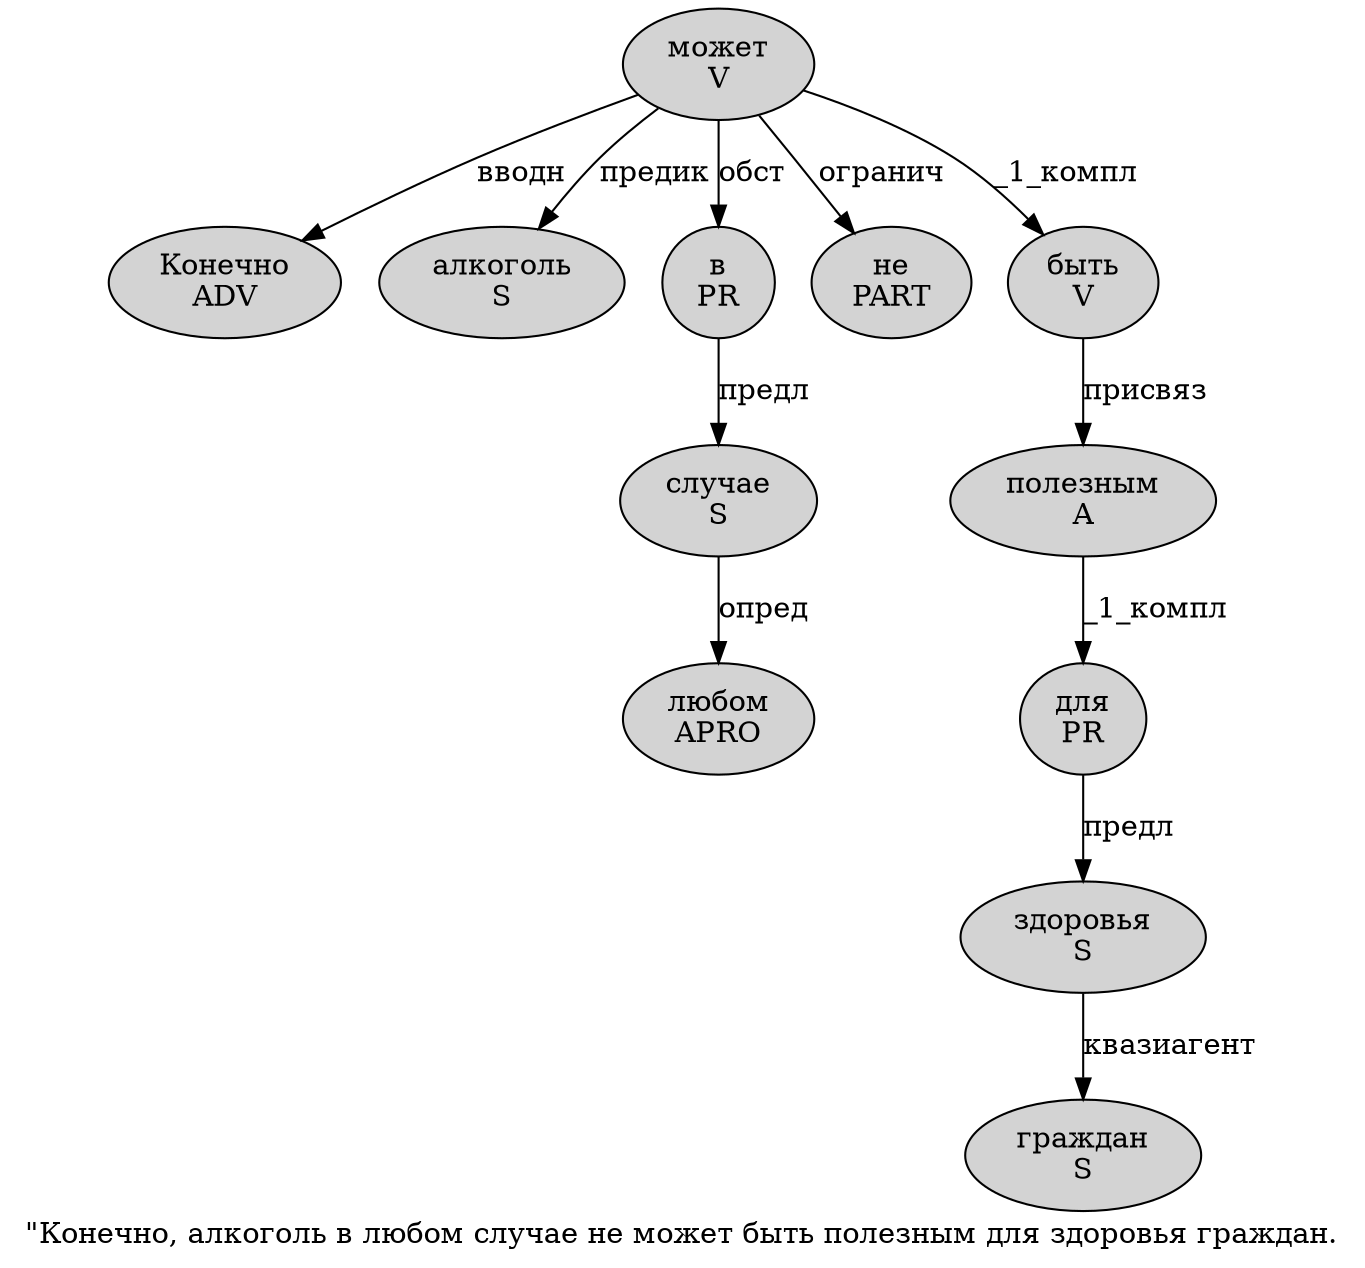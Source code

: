 digraph SENTENCE_601 {
	graph [label="\"Конечно, алкоголь в любом случае не может быть полезным для здоровья граждан."]
	node [style=filled]
		1 [label="Конечно
ADV" color="" fillcolor=lightgray penwidth=1 shape=ellipse]
		3 [label="алкоголь
S" color="" fillcolor=lightgray penwidth=1 shape=ellipse]
		4 [label="в
PR" color="" fillcolor=lightgray penwidth=1 shape=ellipse]
		5 [label="любом
APRO" color="" fillcolor=lightgray penwidth=1 shape=ellipse]
		6 [label="случае
S" color="" fillcolor=lightgray penwidth=1 shape=ellipse]
		7 [label="не
PART" color="" fillcolor=lightgray penwidth=1 shape=ellipse]
		8 [label="может
V" color="" fillcolor=lightgray penwidth=1 shape=ellipse]
		9 [label="быть
V" color="" fillcolor=lightgray penwidth=1 shape=ellipse]
		10 [label="полезным
A" color="" fillcolor=lightgray penwidth=1 shape=ellipse]
		11 [label="для
PR" color="" fillcolor=lightgray penwidth=1 shape=ellipse]
		12 [label="здоровья
S" color="" fillcolor=lightgray penwidth=1 shape=ellipse]
		13 [label="граждан
S" color="" fillcolor=lightgray penwidth=1 shape=ellipse]
			8 -> 1 [label="вводн"]
			8 -> 3 [label="предик"]
			8 -> 4 [label="обст"]
			8 -> 7 [label="огранич"]
			8 -> 9 [label="_1_компл"]
			10 -> 11 [label="_1_компл"]
			12 -> 13 [label="квазиагент"]
			11 -> 12 [label="предл"]
			9 -> 10 [label="присвяз"]
			6 -> 5 [label="опред"]
			4 -> 6 [label="предл"]
}